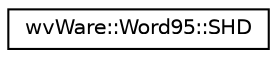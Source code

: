 digraph "类继承关系图"
{
  edge [fontname="Helvetica",fontsize="10",labelfontname="Helvetica",labelfontsize="10"];
  node [fontname="Helvetica",fontsize="10",shape=record];
  rankdir="LR";
  Node0 [label="wvWare::Word95::SHD",height=0.2,width=0.4,color="black", fillcolor="white", style="filled",URL="$structwv_ware_1_1_word95_1_1_s_h_d.html"];
}
